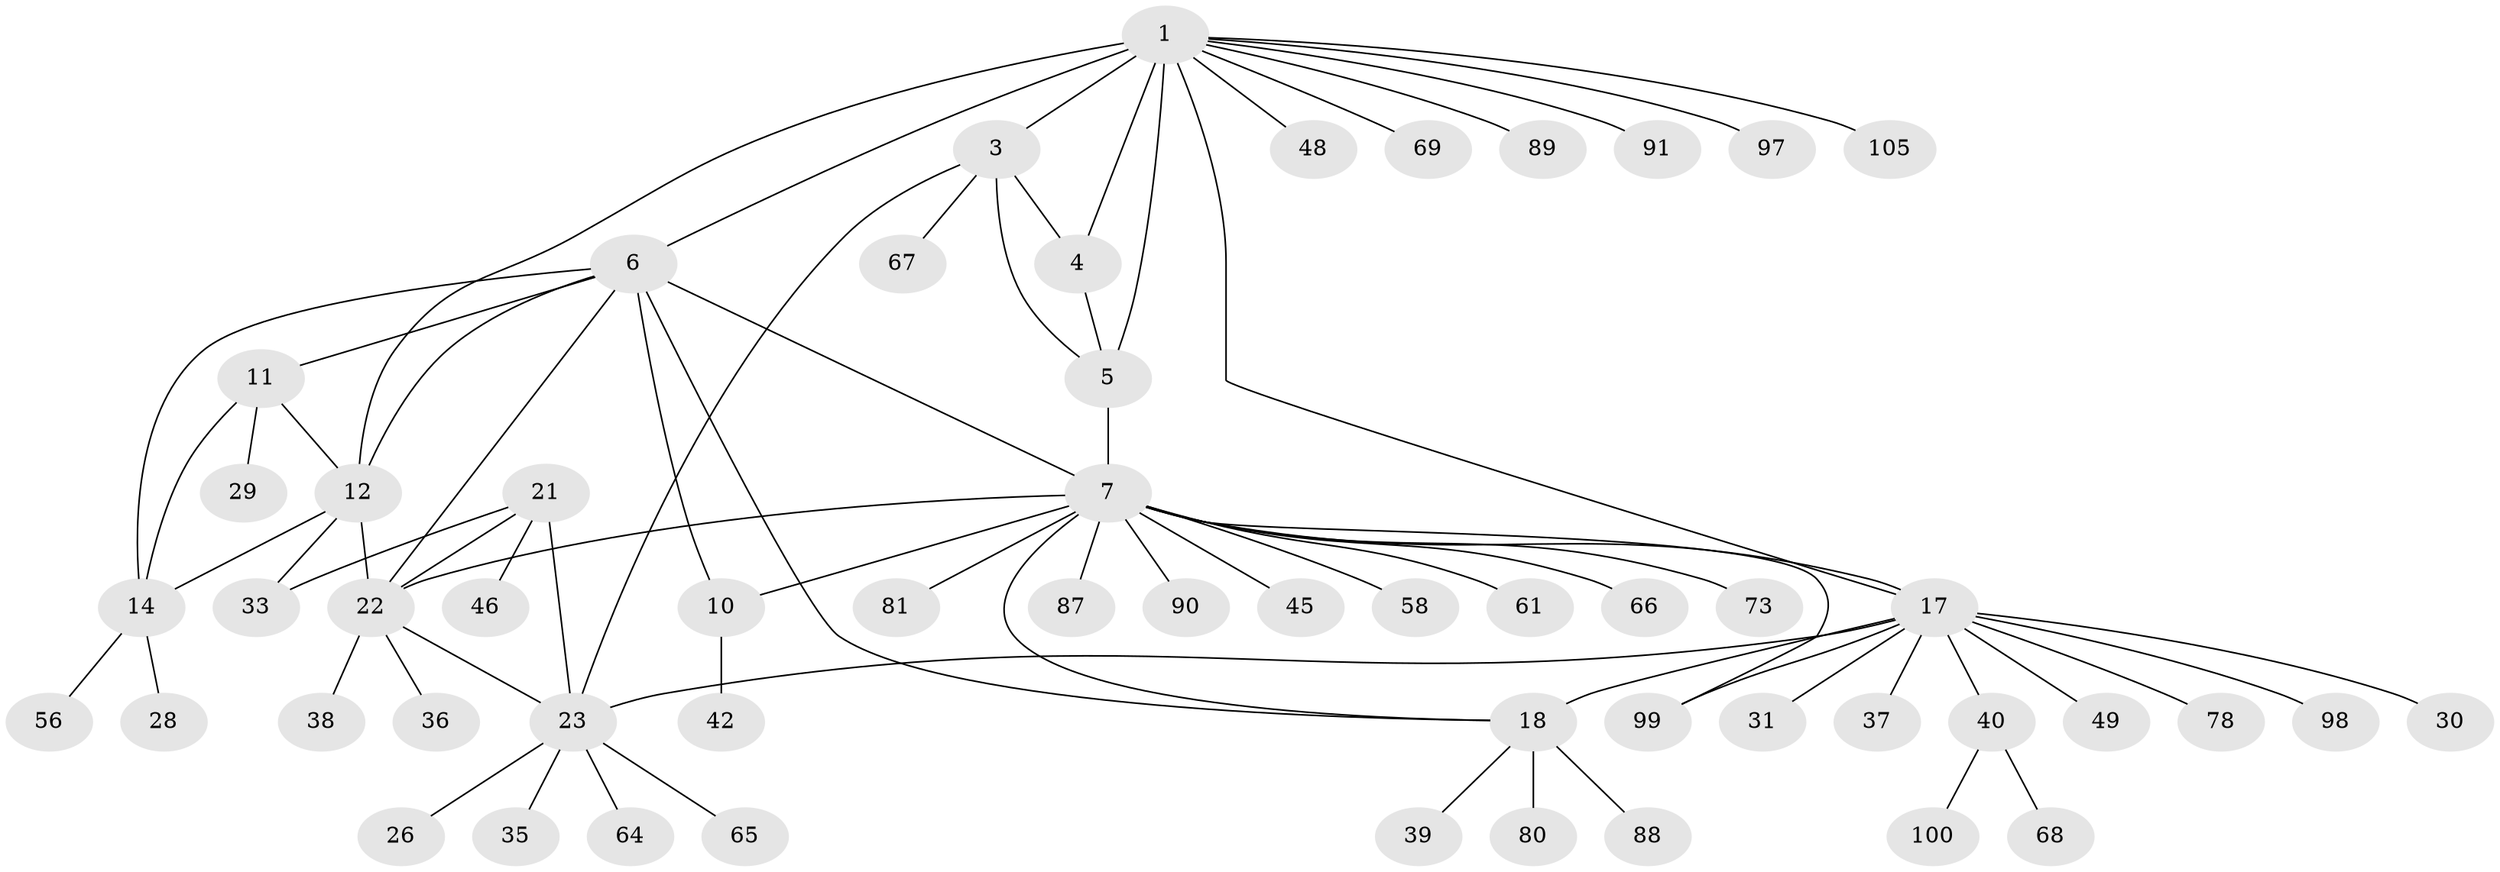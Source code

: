 // original degree distribution, {8: 0.045454545454545456, 10: 0.01818181818181818, 6: 0.05454545454545454, 7: 0.045454545454545456, 9: 0.03636363636363636, 11: 0.01818181818181818, 5: 0.00909090909090909, 2: 0.15454545454545454, 3: 0.01818181818181818, 1: 0.6}
// Generated by graph-tools (version 1.1) at 2025/15/03/09/25 04:15:56]
// undirected, 55 vertices, 73 edges
graph export_dot {
graph [start="1"]
  node [color=gray90,style=filled];
  1 [super="+54+2"];
  3;
  4 [super="+82+109+32"];
  5 [super="+77"];
  6 [super="+15"];
  7 [super="+8"];
  10 [super="+50+41+104+107+71+44"];
  11;
  12 [super="+51+13+86+101"];
  14 [super="+55+76+79+103"];
  17 [super="+20+19"];
  18;
  21 [super="+47+74"];
  22 [super="+24"];
  23 [super="+25+60"];
  26 [super="+34"];
  28 [super="+62"];
  29;
  30;
  31;
  33;
  35;
  36;
  37 [super="+63"];
  38;
  39;
  40;
  42;
  45 [super="+75"];
  46;
  48;
  49 [super="+72"];
  56;
  58;
  61;
  64;
  65;
  66;
  67 [super="+84"];
  68;
  69;
  73 [super="+110"];
  78;
  80;
  81;
  87;
  88;
  89;
  90;
  91;
  97;
  98;
  99;
  100;
  105;
  1 -- 3 [weight=2];
  1 -- 4 [weight=2];
  1 -- 5 [weight=2];
  1 -- 12;
  1 -- 69;
  1 -- 89;
  1 -- 97;
  1 -- 105;
  1 -- 48;
  1 -- 17;
  1 -- 91;
  1 -- 6;
  3 -- 4;
  3 -- 5;
  3 -- 67;
  3 -- 23;
  4 -- 5;
  5 -- 7;
  6 -- 7 [weight=3];
  6 -- 10;
  6 -- 22;
  6 -- 18;
  6 -- 11;
  6 -- 12 [weight=2];
  6 -- 14;
  7 -- 10 [weight=3];
  7 -- 81;
  7 -- 66;
  7 -- 99;
  7 -- 58;
  7 -- 73;
  7 -- 45;
  7 -- 17 [weight=3];
  7 -- 18;
  7 -- 22;
  7 -- 87;
  7 -- 90;
  7 -- 61;
  10 -- 42;
  11 -- 12 [weight=2];
  11 -- 14;
  11 -- 29;
  12 -- 14 [weight=2];
  12 -- 22;
  12 -- 33;
  14 -- 28;
  14 -- 56;
  17 -- 18 [weight=3];
  17 -- 23 [weight=2];
  17 -- 31;
  17 -- 49;
  17 -- 78;
  17 -- 98;
  17 -- 99;
  17 -- 37;
  17 -- 40;
  17 -- 30;
  18 -- 39;
  18 -- 80;
  18 -- 88;
  21 -- 22 [weight=2];
  21 -- 23 [weight=2];
  21 -- 33;
  21 -- 46;
  22 -- 23 [weight=4];
  22 -- 36;
  22 -- 38;
  23 -- 26;
  23 -- 35;
  23 -- 64;
  23 -- 65;
  40 -- 68;
  40 -- 100;
}
